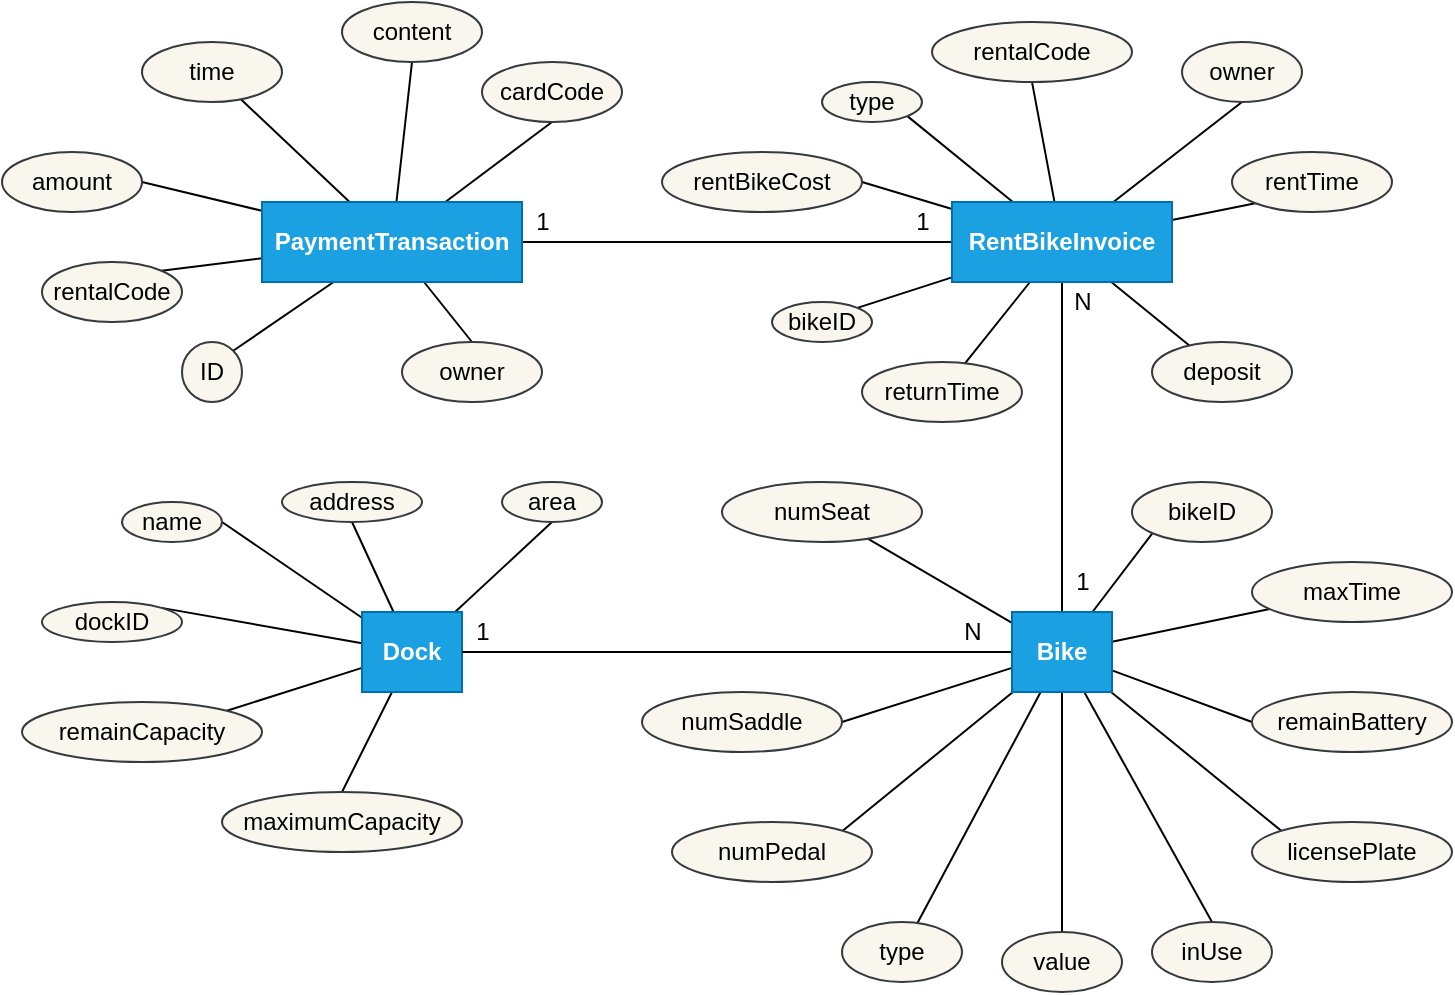 <mxfile version="20.8.3" type="device"><diagram id="xMqebzl_bjdQl2CupN59" name="Page-1"><mxGraphModel dx="1006" dy="546" grid="1" gridSize="10" guides="1" tooltips="1" connect="1" arrows="1" fold="1" page="1" pageScale="1" pageWidth="850" pageHeight="1100" math="0" shadow="0"><root><mxCell id="0"/><mxCell id="1" parent="0"/><mxCell id="2NJcTDmz9DIItOx4TGkI-5" style="rounded=0;orthogonalLoop=1;jettySize=auto;html=1;endArrow=none;endFill=0;" parent="1" source="2NJcTDmz9DIItOx4TGkI-1" target="2NJcTDmz9DIItOx4TGkI-2" edge="1"><mxGeometry relative="1" as="geometry"/></mxCell><mxCell id="2NJcTDmz9DIItOx4TGkI-15" style="rounded=0;orthogonalLoop=1;jettySize=auto;html=1;entryX=0.5;entryY=1;entryDx=0;entryDy=0;endArrow=none;endFill=0;" parent="1" source="2NJcTDmz9DIItOx4TGkI-1" target="2NJcTDmz9DIItOx4TGkI-8" edge="1"><mxGeometry relative="1" as="geometry"/></mxCell><mxCell id="2NJcTDmz9DIItOx4TGkI-16" style="edgeStyle=none;rounded=0;orthogonalLoop=1;jettySize=auto;html=1;entryX=0.5;entryY=1;entryDx=0;entryDy=0;endArrow=none;endFill=0;" parent="1" source="2NJcTDmz9DIItOx4TGkI-1" target="2NJcTDmz9DIItOx4TGkI-9" edge="1"><mxGeometry relative="1" as="geometry"/></mxCell><mxCell id="2NJcTDmz9DIItOx4TGkI-17" style="edgeStyle=none;rounded=0;orthogonalLoop=1;jettySize=auto;html=1;endArrow=none;endFill=0;" parent="1" source="2NJcTDmz9DIItOx4TGkI-1" target="2NJcTDmz9DIItOx4TGkI-10" edge="1"><mxGeometry relative="1" as="geometry"/></mxCell><mxCell id="2NJcTDmz9DIItOx4TGkI-18" style="edgeStyle=none;rounded=0;orthogonalLoop=1;jettySize=auto;html=1;entryX=1;entryY=0.5;entryDx=0;entryDy=0;endArrow=none;endFill=0;" parent="1" source="2NJcTDmz9DIItOx4TGkI-1" target="2NJcTDmz9DIItOx4TGkI-11" edge="1"><mxGeometry relative="1" as="geometry"/></mxCell><mxCell id="2NJcTDmz9DIItOx4TGkI-19" style="edgeStyle=none;rounded=0;orthogonalLoop=1;jettySize=auto;html=1;entryX=1;entryY=0;entryDx=0;entryDy=0;endArrow=none;endFill=0;" parent="1" source="2NJcTDmz9DIItOx4TGkI-1" target="2NJcTDmz9DIItOx4TGkI-12" edge="1"><mxGeometry relative="1" as="geometry"/></mxCell><mxCell id="2NJcTDmz9DIItOx4TGkI-20" style="edgeStyle=none;rounded=0;orthogonalLoop=1;jettySize=auto;html=1;entryX=1;entryY=0;entryDx=0;entryDy=0;endArrow=none;endFill=0;" parent="1" source="2NJcTDmz9DIItOx4TGkI-1" target="2NJcTDmz9DIItOx4TGkI-13" edge="1"><mxGeometry relative="1" as="geometry"/></mxCell><mxCell id="2NJcTDmz9DIItOx4TGkI-21" style="edgeStyle=none;rounded=0;orthogonalLoop=1;jettySize=auto;html=1;entryX=0.5;entryY=0;entryDx=0;entryDy=0;endArrow=none;endFill=0;" parent="1" source="2NJcTDmz9DIItOx4TGkI-1" target="2NJcTDmz9DIItOx4TGkI-14" edge="1"><mxGeometry relative="1" as="geometry"/></mxCell><mxCell id="2NJcTDmz9DIItOx4TGkI-1" value="PaymentTransaction" style="rounded=0;whiteSpace=wrap;html=1;fillColor=#1ba1e2;fontColor=#ffffff;strokeColor=#006EAF;fontStyle=1" parent="1" vertex="1"><mxGeometry x="170" y="160" width="130" height="40" as="geometry"/></mxCell><mxCell id="2NJcTDmz9DIItOx4TGkI-6" style="rounded=0;orthogonalLoop=1;jettySize=auto;html=1;entryX=0.5;entryY=0;entryDx=0;entryDy=0;endArrow=none;endFill=0;" parent="1" source="2NJcTDmz9DIItOx4TGkI-2" target="2NJcTDmz9DIItOx4TGkI-4" edge="1"><mxGeometry relative="1" as="geometry"/></mxCell><mxCell id="2NJcTDmz9DIItOx4TGkI-45" style="edgeStyle=none;rounded=0;orthogonalLoop=1;jettySize=auto;html=1;entryX=1;entryY=0;entryDx=0;entryDy=0;endArrow=none;endFill=0;" parent="1" source="2NJcTDmz9DIItOx4TGkI-2" target="2NJcTDmz9DIItOx4TGkI-37" edge="1"><mxGeometry relative="1" as="geometry"/></mxCell><mxCell id="2NJcTDmz9DIItOx4TGkI-46" style="edgeStyle=none;rounded=0;orthogonalLoop=1;jettySize=auto;html=1;entryX=1;entryY=1;entryDx=0;entryDy=0;endArrow=none;endFill=0;" parent="1" source="2NJcTDmz9DIItOx4TGkI-2" target="2NJcTDmz9DIItOx4TGkI-38" edge="1"><mxGeometry relative="1" as="geometry"/></mxCell><mxCell id="2NJcTDmz9DIItOx4TGkI-47" style="edgeStyle=none;rounded=0;orthogonalLoop=1;jettySize=auto;html=1;entryX=1;entryY=0.5;entryDx=0;entryDy=0;endArrow=none;endFill=0;" parent="1" source="2NJcTDmz9DIItOx4TGkI-2" target="2NJcTDmz9DIItOx4TGkI-39" edge="1"><mxGeometry relative="1" as="geometry"/></mxCell><mxCell id="2NJcTDmz9DIItOx4TGkI-48" style="edgeStyle=none;rounded=0;orthogonalLoop=1;jettySize=auto;html=1;entryX=0.5;entryY=1;entryDx=0;entryDy=0;endArrow=none;endFill=0;" parent="1" source="2NJcTDmz9DIItOx4TGkI-2" target="2NJcTDmz9DIItOx4TGkI-40" edge="1"><mxGeometry relative="1" as="geometry"/></mxCell><mxCell id="2NJcTDmz9DIItOx4TGkI-49" style="edgeStyle=none;rounded=0;orthogonalLoop=1;jettySize=auto;html=1;entryX=0.5;entryY=1;entryDx=0;entryDy=0;endArrow=none;endFill=0;" parent="1" source="2NJcTDmz9DIItOx4TGkI-2" target="2NJcTDmz9DIItOx4TGkI-41" edge="1"><mxGeometry relative="1" as="geometry"/></mxCell><mxCell id="2NJcTDmz9DIItOx4TGkI-50" style="edgeStyle=none;rounded=0;orthogonalLoop=1;jettySize=auto;html=1;entryX=0;entryY=1;entryDx=0;entryDy=0;endArrow=none;endFill=0;" parent="1" source="2NJcTDmz9DIItOx4TGkI-2" target="2NJcTDmz9DIItOx4TGkI-42" edge="1"><mxGeometry relative="1" as="geometry"/></mxCell><mxCell id="2NJcTDmz9DIItOx4TGkI-51" style="edgeStyle=none;rounded=0;orthogonalLoop=1;jettySize=auto;html=1;endArrow=none;endFill=0;" parent="1" source="2NJcTDmz9DIItOx4TGkI-2" target="2NJcTDmz9DIItOx4TGkI-43" edge="1"><mxGeometry relative="1" as="geometry"/></mxCell><mxCell id="2NJcTDmz9DIItOx4TGkI-52" style="edgeStyle=none;rounded=0;orthogonalLoop=1;jettySize=auto;html=1;endArrow=none;endFill=0;" parent="1" source="2NJcTDmz9DIItOx4TGkI-2" target="2NJcTDmz9DIItOx4TGkI-44" edge="1"><mxGeometry relative="1" as="geometry"/></mxCell><mxCell id="2NJcTDmz9DIItOx4TGkI-2" value="RentBikeInvoice" style="rounded=0;whiteSpace=wrap;html=1;fontStyle=1;fillColor=#1ba1e2;fontColor=#ffffff;strokeColor=#006EAF;" parent="1" vertex="1"><mxGeometry x="515" y="160" width="110" height="40" as="geometry"/></mxCell><mxCell id="2NJcTDmz9DIItOx4TGkI-31" style="edgeStyle=none;rounded=0;orthogonalLoop=1;jettySize=auto;html=1;entryX=0.5;entryY=1;entryDx=0;entryDy=0;endArrow=none;endFill=0;" parent="1" source="2NJcTDmz9DIItOx4TGkI-3" target="2NJcTDmz9DIItOx4TGkI-22" edge="1"><mxGeometry relative="1" as="geometry"/></mxCell><mxCell id="2NJcTDmz9DIItOx4TGkI-32" style="edgeStyle=none;rounded=0;orthogonalLoop=1;jettySize=auto;html=1;entryX=0.5;entryY=1;entryDx=0;entryDy=0;endArrow=none;endFill=0;" parent="1" source="2NJcTDmz9DIItOx4TGkI-3" target="2NJcTDmz9DIItOx4TGkI-24" edge="1"><mxGeometry relative="1" as="geometry"/></mxCell><mxCell id="2NJcTDmz9DIItOx4TGkI-33" style="edgeStyle=none;rounded=0;orthogonalLoop=1;jettySize=auto;html=1;entryX=1;entryY=0.5;entryDx=0;entryDy=0;endArrow=none;endFill=0;" parent="1" source="2NJcTDmz9DIItOx4TGkI-3" target="2NJcTDmz9DIItOx4TGkI-27" edge="1"><mxGeometry relative="1" as="geometry"/></mxCell><mxCell id="2NJcTDmz9DIItOx4TGkI-34" style="edgeStyle=none;rounded=0;orthogonalLoop=1;jettySize=auto;html=1;entryX=1;entryY=0;entryDx=0;entryDy=0;endArrow=none;endFill=0;" parent="1" source="2NJcTDmz9DIItOx4TGkI-3" target="2NJcTDmz9DIItOx4TGkI-28" edge="1"><mxGeometry relative="1" as="geometry"/></mxCell><mxCell id="2NJcTDmz9DIItOx4TGkI-35" style="edgeStyle=none;rounded=0;orthogonalLoop=1;jettySize=auto;html=1;entryX=1;entryY=0;entryDx=0;entryDy=0;endArrow=none;endFill=0;" parent="1" source="2NJcTDmz9DIItOx4TGkI-3" target="2NJcTDmz9DIItOx4TGkI-29" edge="1"><mxGeometry relative="1" as="geometry"/></mxCell><mxCell id="2NJcTDmz9DIItOx4TGkI-36" style="edgeStyle=none;rounded=0;orthogonalLoop=1;jettySize=auto;html=1;entryX=0.5;entryY=0;entryDx=0;entryDy=0;endArrow=none;endFill=0;" parent="1" source="2NJcTDmz9DIItOx4TGkI-3" target="2NJcTDmz9DIItOx4TGkI-30" edge="1"><mxGeometry relative="1" as="geometry"/></mxCell><mxCell id="2NJcTDmz9DIItOx4TGkI-3" value="Dock" style="rounded=0;whiteSpace=wrap;html=1;fontStyle=1;fillColor=#1ba1e2;fontColor=#ffffff;strokeColor=#006EAF;" parent="1" vertex="1"><mxGeometry x="220" y="365" width="50" height="40" as="geometry"/></mxCell><mxCell id="2NJcTDmz9DIItOx4TGkI-7" style="rounded=0;orthogonalLoop=1;jettySize=auto;html=1;endArrow=none;endFill=0;" parent="1" source="2NJcTDmz9DIItOx4TGkI-4" target="2NJcTDmz9DIItOx4TGkI-3" edge="1"><mxGeometry relative="1" as="geometry"/></mxCell><mxCell id="2NJcTDmz9DIItOx4TGkI-64" style="edgeStyle=none;rounded=0;orthogonalLoop=1;jettySize=auto;html=1;entryX=0;entryY=1;entryDx=0;entryDy=0;endArrow=none;endFill=0;" parent="1" source="2NJcTDmz9DIItOx4TGkI-4" target="2NJcTDmz9DIItOx4TGkI-53" edge="1"><mxGeometry relative="1" as="geometry"><mxPoint x="665" y="320" as="targetPoint"/></mxGeometry></mxCell><mxCell id="2NJcTDmz9DIItOx4TGkI-65" style="edgeStyle=none;rounded=0;orthogonalLoop=1;jettySize=auto;html=1;endArrow=none;endFill=0;" parent="1" source="2NJcTDmz9DIItOx4TGkI-4" target="2NJcTDmz9DIItOx4TGkI-54" edge="1"><mxGeometry relative="1" as="geometry"/></mxCell><mxCell id="2NJcTDmz9DIItOx4TGkI-66" style="edgeStyle=none;rounded=0;orthogonalLoop=1;jettySize=auto;html=1;entryX=0;entryY=0.5;entryDx=0;entryDy=0;endArrow=none;endFill=0;" parent="1" source="2NJcTDmz9DIItOx4TGkI-4" target="2NJcTDmz9DIItOx4TGkI-55" edge="1"><mxGeometry relative="1" as="geometry"/></mxCell><mxCell id="2NJcTDmz9DIItOx4TGkI-67" style="edgeStyle=none;rounded=0;orthogonalLoop=1;jettySize=auto;html=1;entryX=0;entryY=0;entryDx=0;entryDy=0;endArrow=none;endFill=0;" parent="1" source="2NJcTDmz9DIItOx4TGkI-4" target="2NJcTDmz9DIItOx4TGkI-56" edge="1"><mxGeometry relative="1" as="geometry"/></mxCell><mxCell id="2NJcTDmz9DIItOx4TGkI-68" style="edgeStyle=none;rounded=0;orthogonalLoop=1;jettySize=auto;html=1;entryX=0.5;entryY=0;entryDx=0;entryDy=0;endArrow=none;endFill=0;" parent="1" source="2NJcTDmz9DIItOx4TGkI-4" target="2NJcTDmz9DIItOx4TGkI-57" edge="1"><mxGeometry relative="1" as="geometry"/></mxCell><mxCell id="2NJcTDmz9DIItOx4TGkI-69" style="edgeStyle=none;rounded=0;orthogonalLoop=1;jettySize=auto;html=1;entryX=0.5;entryY=0;entryDx=0;entryDy=0;endArrow=none;endFill=0;" parent="1" source="2NJcTDmz9DIItOx4TGkI-4" target="2NJcTDmz9DIItOx4TGkI-58" edge="1"><mxGeometry relative="1" as="geometry"/></mxCell><mxCell id="2NJcTDmz9DIItOx4TGkI-70" style="edgeStyle=none;rounded=0;orthogonalLoop=1;jettySize=auto;html=1;endArrow=none;endFill=0;" parent="1" source="2NJcTDmz9DIItOx4TGkI-4" target="2NJcTDmz9DIItOx4TGkI-59" edge="1"><mxGeometry relative="1" as="geometry"/></mxCell><mxCell id="2NJcTDmz9DIItOx4TGkI-71" style="edgeStyle=none;rounded=0;orthogonalLoop=1;jettySize=auto;html=1;entryX=1;entryY=0;entryDx=0;entryDy=0;endArrow=none;endFill=0;" parent="1" source="2NJcTDmz9DIItOx4TGkI-4" target="2NJcTDmz9DIItOx4TGkI-60" edge="1"><mxGeometry relative="1" as="geometry"/></mxCell><mxCell id="2NJcTDmz9DIItOx4TGkI-72" style="edgeStyle=none;rounded=0;orthogonalLoop=1;jettySize=auto;html=1;entryX=1;entryY=0.5;entryDx=0;entryDy=0;endArrow=none;endFill=0;" parent="1" source="2NJcTDmz9DIItOx4TGkI-4" target="2NJcTDmz9DIItOx4TGkI-61" edge="1"><mxGeometry relative="1" as="geometry"><mxPoint x="520.355" y="489.393" as="targetPoint"/></mxGeometry></mxCell><mxCell id="2NJcTDmz9DIItOx4TGkI-73" style="edgeStyle=none;rounded=0;orthogonalLoop=1;jettySize=auto;html=1;endArrow=none;endFill=0;" parent="1" source="2NJcTDmz9DIItOx4TGkI-4" target="2NJcTDmz9DIItOx4TGkI-63" edge="1"><mxGeometry relative="1" as="geometry"><mxPoint x="510.355" y="429.393" as="targetPoint"/></mxGeometry></mxCell><mxCell id="2NJcTDmz9DIItOx4TGkI-4" value="Bike" style="rounded=0;whiteSpace=wrap;html=1;fontStyle=1;fillColor=#1ba1e2;fontColor=#ffffff;strokeColor=#006EAF;" parent="1" vertex="1"><mxGeometry x="545" y="365" width="50" height="40" as="geometry"/></mxCell><mxCell id="2NJcTDmz9DIItOx4TGkI-8" value="cardCode" style="ellipse;whiteSpace=wrap;html=1;fillColor=#f9f7ed;strokeColor=#36393d;" parent="1" vertex="1"><mxGeometry x="280" y="90" width="70" height="30" as="geometry"/></mxCell><mxCell id="2NJcTDmz9DIItOx4TGkI-9" value="content" style="ellipse;whiteSpace=wrap;html=1;fillColor=#f9f7ed;strokeColor=#36393d;" parent="1" vertex="1"><mxGeometry x="210" y="60" width="70" height="30" as="geometry"/></mxCell><mxCell id="2NJcTDmz9DIItOx4TGkI-10" value="time" style="ellipse;whiteSpace=wrap;html=1;fillColor=#f9f7ed;strokeColor=#36393d;" parent="1" vertex="1"><mxGeometry x="110" y="80" width="70" height="30" as="geometry"/></mxCell><mxCell id="2NJcTDmz9DIItOx4TGkI-11" value="amount" style="ellipse;whiteSpace=wrap;html=1;fillColor=#f9f7ed;strokeColor=#36393d;" parent="1" vertex="1"><mxGeometry x="40" y="135" width="70" height="30" as="geometry"/></mxCell><mxCell id="2NJcTDmz9DIItOx4TGkI-12" value="rentalCode" style="ellipse;whiteSpace=wrap;html=1;fillColor=#f9f7ed;strokeColor=#36393d;" parent="1" vertex="1"><mxGeometry x="60" y="190" width="70" height="30" as="geometry"/></mxCell><mxCell id="2NJcTDmz9DIItOx4TGkI-13" value="ID" style="ellipse;whiteSpace=wrap;html=1;fillColor=#f9f7ed;strokeColor=#36393d;" parent="1" vertex="1"><mxGeometry x="130" y="230" width="30" height="30" as="geometry"/></mxCell><mxCell id="2NJcTDmz9DIItOx4TGkI-14" value="owner" style="ellipse;whiteSpace=wrap;html=1;fillColor=#f9f7ed;strokeColor=#36393d;" parent="1" vertex="1"><mxGeometry x="240" y="230" width="70" height="30" as="geometry"/></mxCell><mxCell id="2NJcTDmz9DIItOx4TGkI-22" value="area" style="ellipse;whiteSpace=wrap;html=1;fillColor=#f9f7ed;strokeColor=#36393d;" parent="1" vertex="1"><mxGeometry x="290" y="300" width="50" height="20" as="geometry"/></mxCell><mxCell id="2NJcTDmz9DIItOx4TGkI-24" value="address" style="ellipse;whiteSpace=wrap;html=1;fillColor=#f9f7ed;strokeColor=#36393d;" parent="1" vertex="1"><mxGeometry x="180" y="300" width="70" height="20" as="geometry"/></mxCell><mxCell id="2NJcTDmz9DIItOx4TGkI-27" value="name" style="ellipse;whiteSpace=wrap;html=1;fillColor=#f9f7ed;strokeColor=#36393d;" parent="1" vertex="1"><mxGeometry x="100" y="310" width="50" height="20" as="geometry"/></mxCell><mxCell id="2NJcTDmz9DIItOx4TGkI-28" value="dockID" style="ellipse;whiteSpace=wrap;html=1;fillColor=#f9f7ed;strokeColor=#36393d;" parent="1" vertex="1"><mxGeometry x="60" y="360" width="70" height="20" as="geometry"/></mxCell><mxCell id="2NJcTDmz9DIItOx4TGkI-29" value="remainCapacity" style="ellipse;whiteSpace=wrap;html=1;fillColor=#f9f7ed;strokeColor=#36393d;" parent="1" vertex="1"><mxGeometry x="50" y="410" width="120" height="30" as="geometry"/></mxCell><mxCell id="2NJcTDmz9DIItOx4TGkI-30" value="maximumCapacity" style="ellipse;whiteSpace=wrap;html=1;fillColor=#f9f7ed;strokeColor=#36393d;" parent="1" vertex="1"><mxGeometry x="150" y="455" width="120" height="30" as="geometry"/></mxCell><mxCell id="2NJcTDmz9DIItOx4TGkI-37" value="bikeID" style="ellipse;whiteSpace=wrap;html=1;fillColor=#f9f7ed;strokeColor=#36393d;" parent="1" vertex="1"><mxGeometry x="425" y="210" width="50" height="20" as="geometry"/></mxCell><mxCell id="2NJcTDmz9DIItOx4TGkI-38" value="type" style="ellipse;whiteSpace=wrap;html=1;fillColor=#f9f7ed;strokeColor=#36393d;" parent="1" vertex="1"><mxGeometry x="450" y="100" width="50" height="20" as="geometry"/></mxCell><mxCell id="2NJcTDmz9DIItOx4TGkI-39" value="rentBikeCost" style="ellipse;whiteSpace=wrap;html=1;fillColor=#f9f7ed;strokeColor=#36393d;" parent="1" vertex="1"><mxGeometry x="370" y="135" width="100" height="30" as="geometry"/></mxCell><mxCell id="2NJcTDmz9DIItOx4TGkI-40" value="rentalCode" style="ellipse;whiteSpace=wrap;html=1;fillColor=#f9f7ed;strokeColor=#36393d;" parent="1" vertex="1"><mxGeometry x="505" y="70" width="100" height="30" as="geometry"/></mxCell><mxCell id="2NJcTDmz9DIItOx4TGkI-41" value="owner" style="ellipse;whiteSpace=wrap;html=1;fillColor=#f9f7ed;strokeColor=#36393d;" parent="1" vertex="1"><mxGeometry x="630" y="80" width="60" height="30" as="geometry"/></mxCell><mxCell id="2NJcTDmz9DIItOx4TGkI-42" value="rentTime" style="ellipse;whiteSpace=wrap;html=1;fillColor=#f9f7ed;strokeColor=#36393d;" parent="1" vertex="1"><mxGeometry x="655" y="135" width="80" height="30" as="geometry"/></mxCell><mxCell id="2NJcTDmz9DIItOx4TGkI-43" value="deposit" style="ellipse;whiteSpace=wrap;html=1;fillColor=#f9f7ed;strokeColor=#36393d;" parent="1" vertex="1"><mxGeometry x="615" y="230" width="70" height="30" as="geometry"/></mxCell><mxCell id="2NJcTDmz9DIItOx4TGkI-44" value="returnTime" style="ellipse;whiteSpace=wrap;html=1;fillColor=#f9f7ed;strokeColor=#36393d;" parent="1" vertex="1"><mxGeometry x="470" y="240" width="80" height="30" as="geometry"/></mxCell><mxCell id="2NJcTDmz9DIItOx4TGkI-53" value="bikeID" style="ellipse;whiteSpace=wrap;html=1;fillColor=#f9f7ed;strokeColor=#36393d;" parent="1" vertex="1"><mxGeometry x="605" y="300" width="70" height="30" as="geometry"/></mxCell><mxCell id="2NJcTDmz9DIItOx4TGkI-54" value="maxTime" style="ellipse;whiteSpace=wrap;html=1;fillColor=#f9f7ed;strokeColor=#36393d;" parent="1" vertex="1"><mxGeometry x="665" y="340" width="100" height="30" as="geometry"/></mxCell><mxCell id="2NJcTDmz9DIItOx4TGkI-55" value="remainBattery" style="ellipse;whiteSpace=wrap;html=1;fillColor=#f9f7ed;strokeColor=#36393d;" parent="1" vertex="1"><mxGeometry x="665" y="405" width="100" height="30" as="geometry"/></mxCell><mxCell id="2NJcTDmz9DIItOx4TGkI-56" value="licensePlate" style="ellipse;whiteSpace=wrap;html=1;fillColor=#f9f7ed;strokeColor=#36393d;" parent="1" vertex="1"><mxGeometry x="665" y="470" width="100" height="30" as="geometry"/></mxCell><mxCell id="2NJcTDmz9DIItOx4TGkI-57" value="inUse" style="ellipse;whiteSpace=wrap;html=1;fillColor=#f9f7ed;strokeColor=#36393d;" parent="1" vertex="1"><mxGeometry x="615" y="520" width="60" height="30" as="geometry"/></mxCell><mxCell id="2NJcTDmz9DIItOx4TGkI-58" value="value" style="ellipse;whiteSpace=wrap;html=1;fillColor=#f9f7ed;strokeColor=#36393d;" parent="1" vertex="1"><mxGeometry x="540" y="525" width="60" height="30" as="geometry"/></mxCell><mxCell id="2NJcTDmz9DIItOx4TGkI-59" value="type" style="ellipse;whiteSpace=wrap;html=1;fillColor=#f9f7ed;strokeColor=#36393d;" parent="1" vertex="1"><mxGeometry x="460" y="520" width="60" height="30" as="geometry"/></mxCell><mxCell id="2NJcTDmz9DIItOx4TGkI-60" value="numPedal" style="ellipse;whiteSpace=wrap;html=1;fillColor=#f9f7ed;strokeColor=#36393d;" parent="1" vertex="1"><mxGeometry x="375" y="470" width="100" height="30" as="geometry"/></mxCell><mxCell id="2NJcTDmz9DIItOx4TGkI-61" value="numSaddle" style="ellipse;whiteSpace=wrap;html=1;fillColor=#f9f7ed;strokeColor=#36393d;" parent="1" vertex="1"><mxGeometry x="360" y="405" width="100" height="30" as="geometry"/></mxCell><mxCell id="2NJcTDmz9DIItOx4TGkI-63" value="numSeat" style="ellipse;whiteSpace=wrap;html=1;fillColor=#f9f7ed;strokeColor=#36393d;" parent="1" vertex="1"><mxGeometry x="400" y="300" width="100" height="30" as="geometry"/></mxCell><mxCell id="CvHg-VaFO6NHNxklqcs3-1" value="1" style="text;html=1;align=center;verticalAlign=middle;resizable=0;points=[];autosize=1;strokeColor=none;fillColor=none;" vertex="1" parent="1"><mxGeometry x="295" y="155" width="30" height="30" as="geometry"/></mxCell><mxCell id="CvHg-VaFO6NHNxklqcs3-2" value="1" style="text;html=1;align=center;verticalAlign=middle;resizable=0;points=[];autosize=1;strokeColor=none;fillColor=none;" vertex="1" parent="1"><mxGeometry x="485" y="155" width="30" height="30" as="geometry"/></mxCell><mxCell id="CvHg-VaFO6NHNxklqcs3-3" value="N" style="text;html=1;align=center;verticalAlign=middle;resizable=0;points=[];autosize=1;strokeColor=none;fillColor=none;" vertex="1" parent="1"><mxGeometry x="565" y="195" width="30" height="30" as="geometry"/></mxCell><mxCell id="CvHg-VaFO6NHNxklqcs3-4" value="1" style="text;html=1;align=center;verticalAlign=middle;resizable=0;points=[];autosize=1;strokeColor=none;fillColor=none;" vertex="1" parent="1"><mxGeometry x="565" y="335" width="30" height="30" as="geometry"/></mxCell><mxCell id="CvHg-VaFO6NHNxklqcs3-5" value="N" style="text;html=1;align=center;verticalAlign=middle;resizable=0;points=[];autosize=1;strokeColor=none;fillColor=none;" vertex="1" parent="1"><mxGeometry x="510" y="360" width="30" height="30" as="geometry"/></mxCell><mxCell id="CvHg-VaFO6NHNxklqcs3-6" value="1" style="text;html=1;align=center;verticalAlign=middle;resizable=0;points=[];autosize=1;strokeColor=none;fillColor=none;" vertex="1" parent="1"><mxGeometry x="265" y="360" width="30" height="30" as="geometry"/></mxCell></root></mxGraphModel></diagram></mxfile>